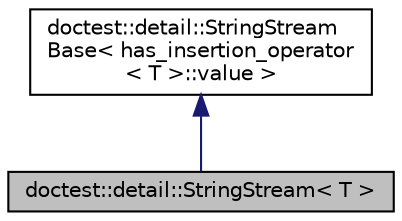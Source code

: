 digraph "doctest::detail::StringStream&lt; T &gt;"
{
 // LATEX_PDF_SIZE
  edge [fontname="Helvetica",fontsize="10",labelfontname="Helvetica",labelfontsize="10"];
  node [fontname="Helvetica",fontsize="10",shape=record];
  Node1 [label="doctest::detail::StringStream\< T \>",height=0.2,width=0.4,color="black", fillcolor="grey75", style="filled", fontcolor="black",tooltip=" "];
  Node2 -> Node1 [dir="back",color="midnightblue",fontsize="10",style="solid",fontname="Helvetica"];
  Node2 [label="doctest::detail::StringStream\lBase\< has_insertion_operator\l\< T \>::value \>",height=0.2,width=0.4,color="black", fillcolor="white", style="filled",URL="$structdoctest_1_1detail_1_1_string_stream_base.html",tooltip=" "];
}
